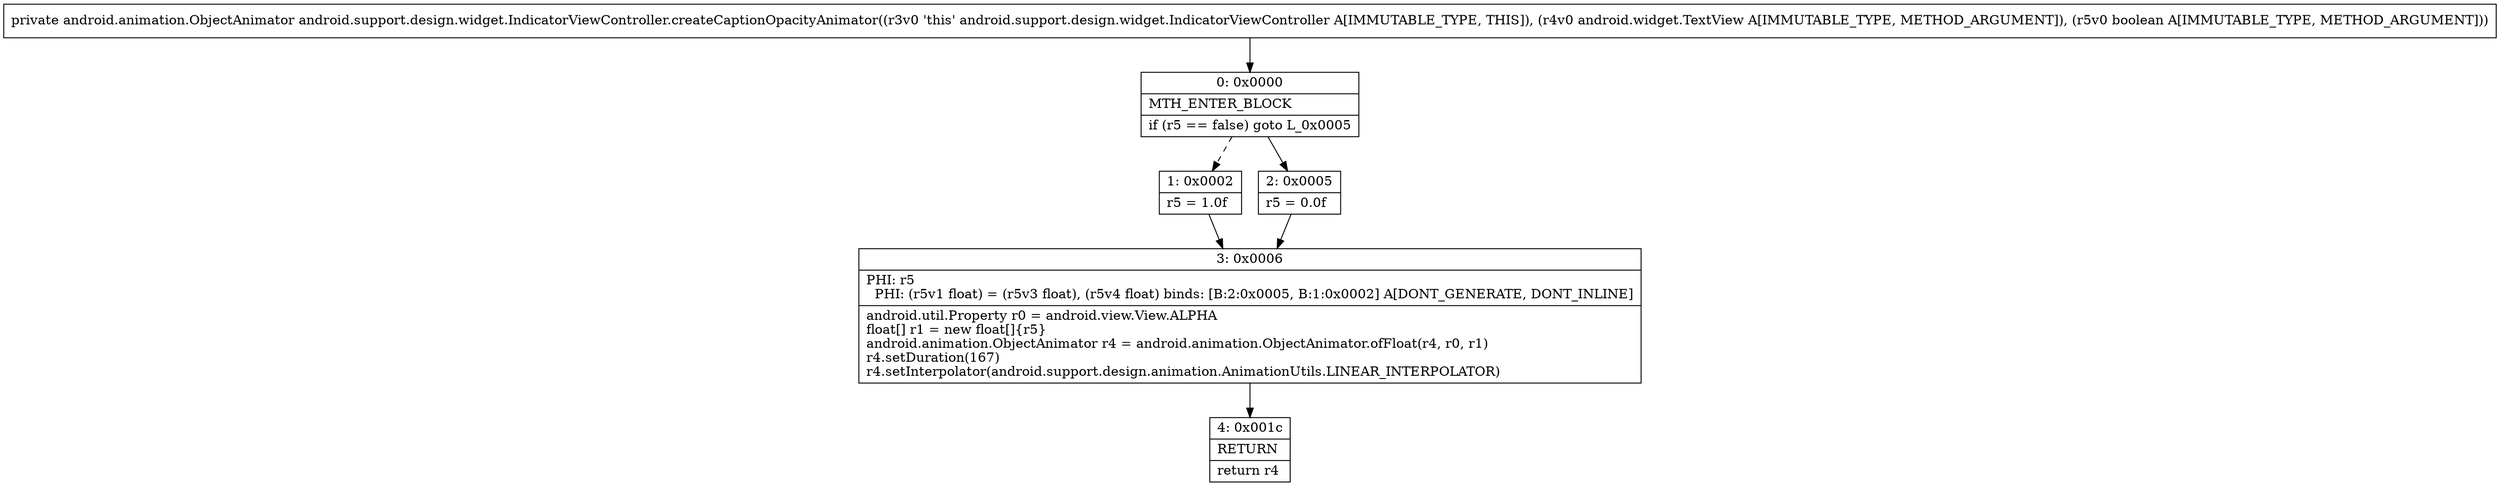 digraph "CFG forandroid.support.design.widget.IndicatorViewController.createCaptionOpacityAnimator(Landroid\/widget\/TextView;Z)Landroid\/animation\/ObjectAnimator;" {
Node_0 [shape=record,label="{0\:\ 0x0000|MTH_ENTER_BLOCK\l|if (r5 == false) goto L_0x0005\l}"];
Node_1 [shape=record,label="{1\:\ 0x0002|r5 = 1.0f\l}"];
Node_2 [shape=record,label="{2\:\ 0x0005|r5 = 0.0f\l}"];
Node_3 [shape=record,label="{3\:\ 0x0006|PHI: r5 \l  PHI: (r5v1 float) = (r5v3 float), (r5v4 float) binds: [B:2:0x0005, B:1:0x0002] A[DONT_GENERATE, DONT_INLINE]\l|android.util.Property r0 = android.view.View.ALPHA\lfloat[] r1 = new float[]\{r5\}\landroid.animation.ObjectAnimator r4 = android.animation.ObjectAnimator.ofFloat(r4, r0, r1)\lr4.setDuration(167)\lr4.setInterpolator(android.support.design.animation.AnimationUtils.LINEAR_INTERPOLATOR)\l}"];
Node_4 [shape=record,label="{4\:\ 0x001c|RETURN\l|return r4\l}"];
MethodNode[shape=record,label="{private android.animation.ObjectAnimator android.support.design.widget.IndicatorViewController.createCaptionOpacityAnimator((r3v0 'this' android.support.design.widget.IndicatorViewController A[IMMUTABLE_TYPE, THIS]), (r4v0 android.widget.TextView A[IMMUTABLE_TYPE, METHOD_ARGUMENT]), (r5v0 boolean A[IMMUTABLE_TYPE, METHOD_ARGUMENT])) }"];
MethodNode -> Node_0;
Node_0 -> Node_1[style=dashed];
Node_0 -> Node_2;
Node_1 -> Node_3;
Node_2 -> Node_3;
Node_3 -> Node_4;
}


